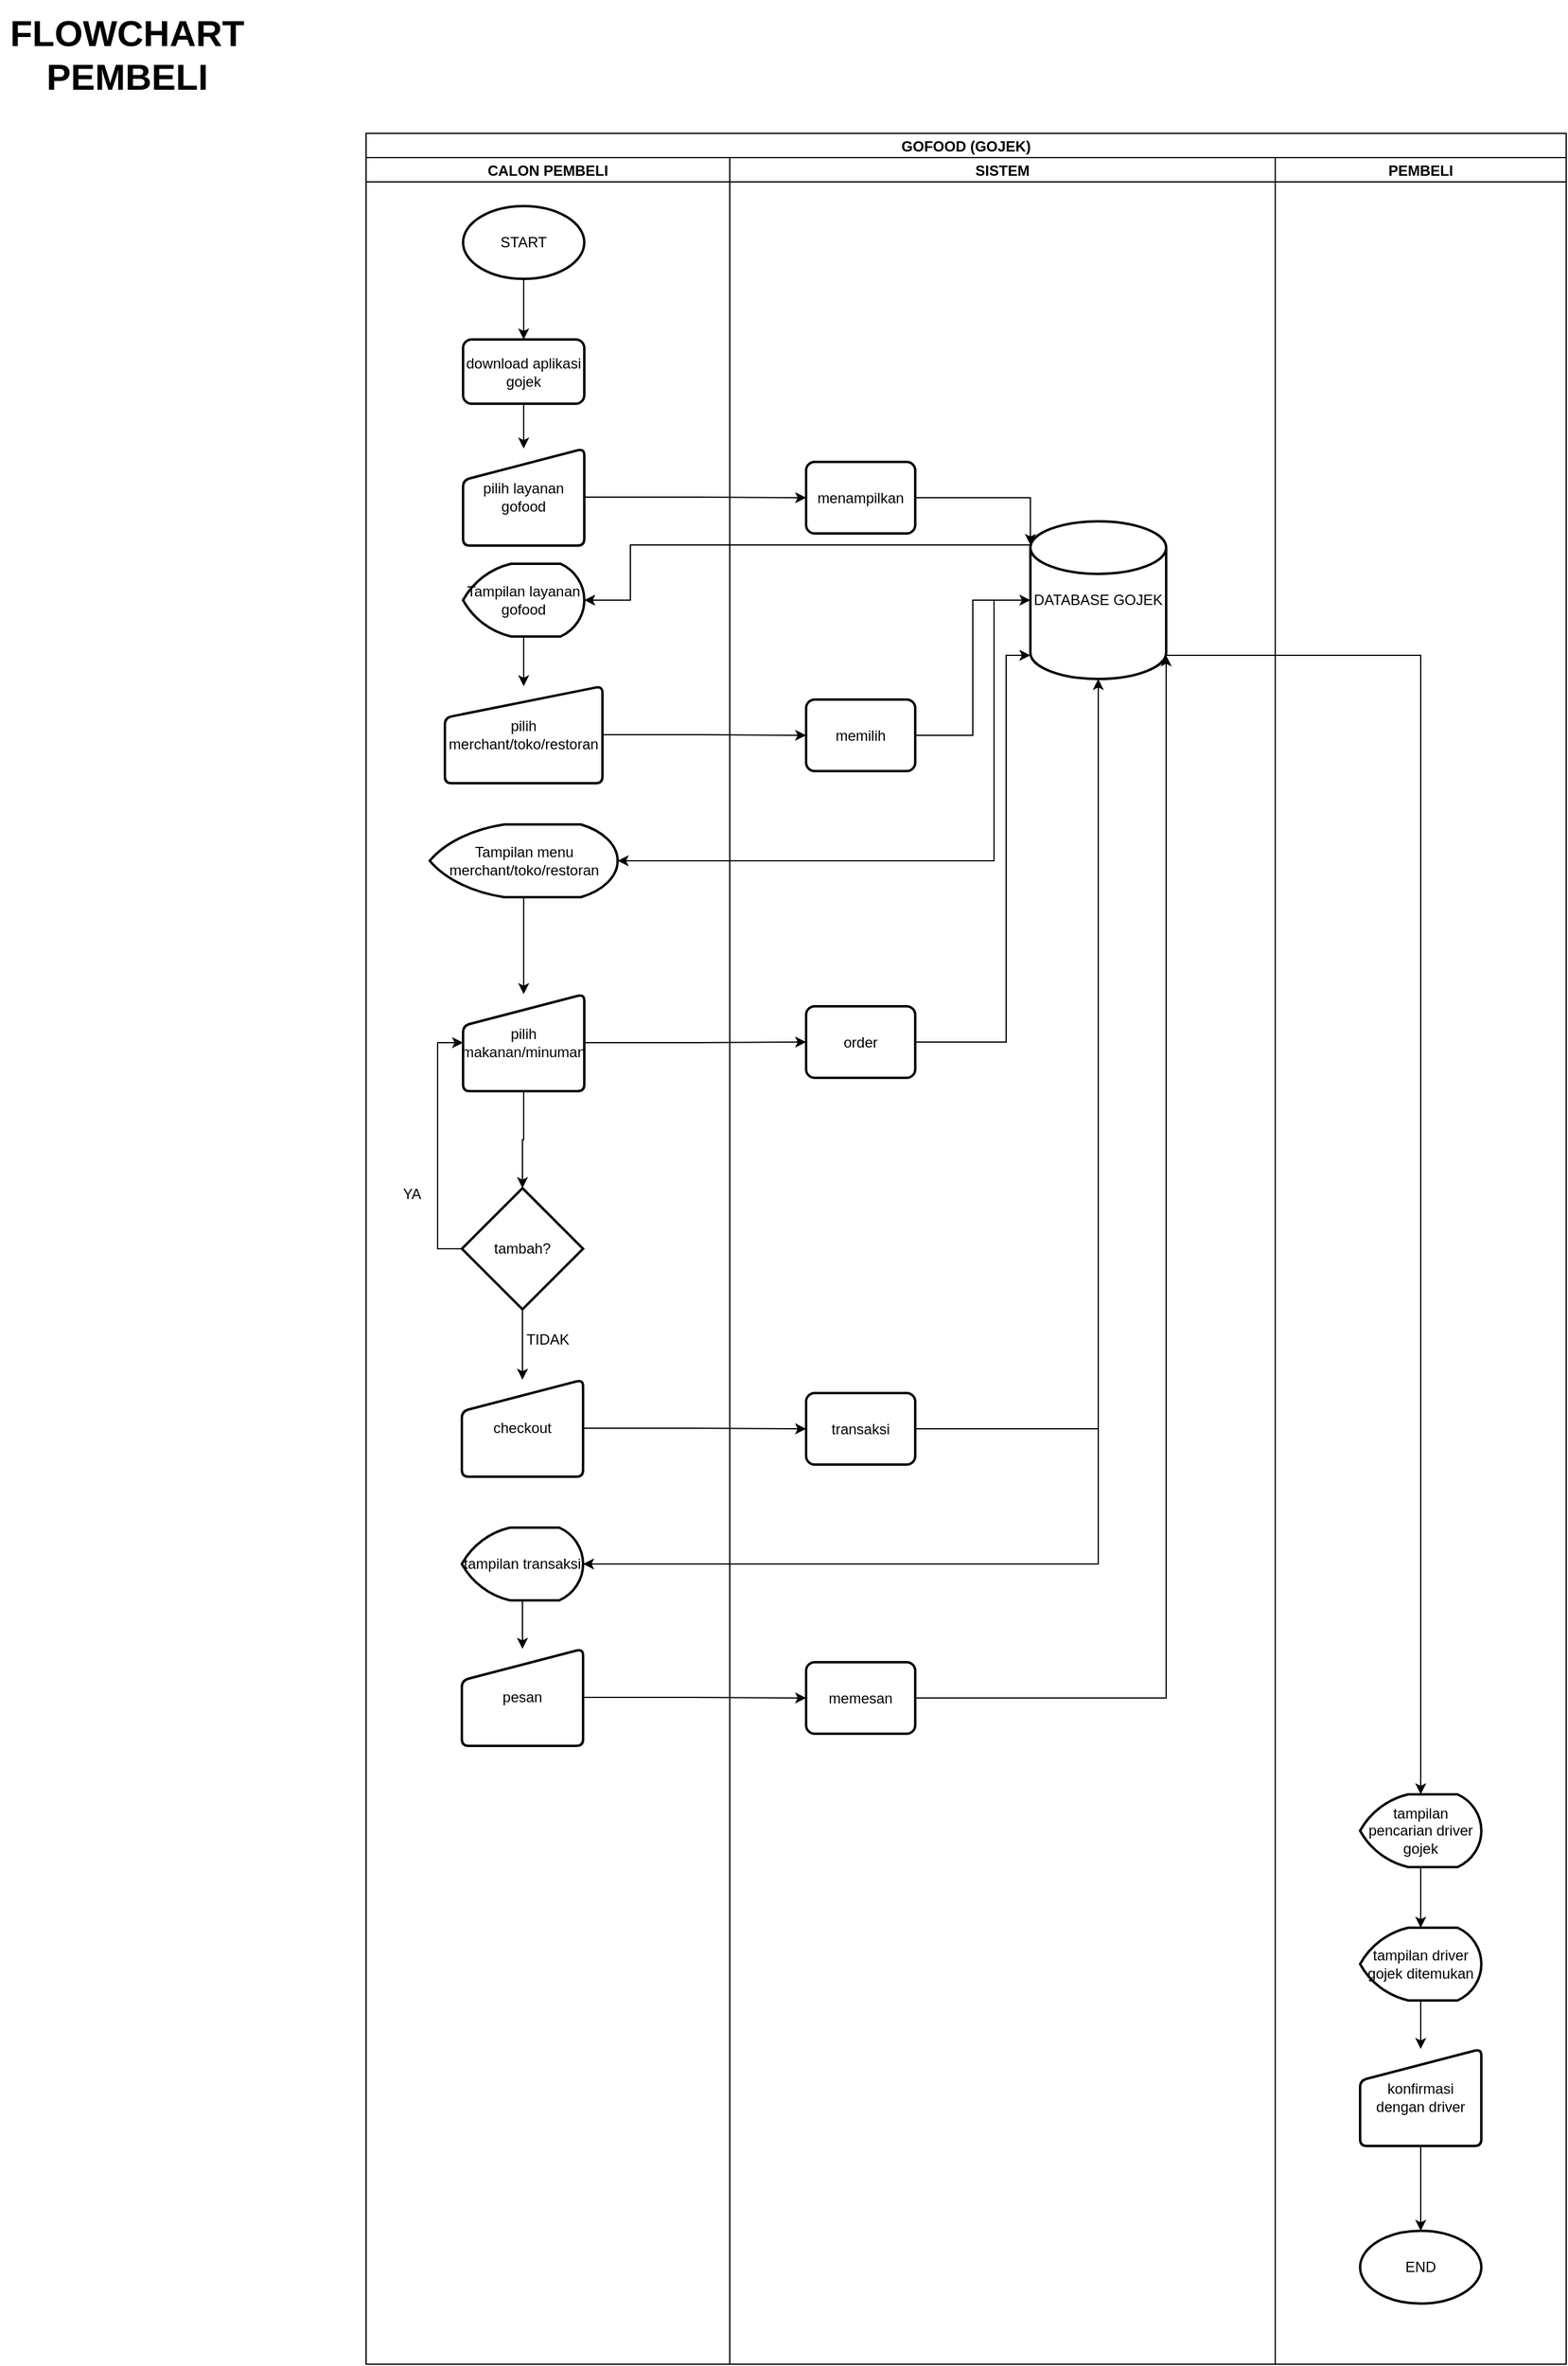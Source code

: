 <mxfile version="16.0.2" type="device"><diagram id="thbml_sTAlidtemUU8IB" name="FLOWCHART"><mxGraphModel dx="1205" dy="739" grid="1" gridSize="10" guides="1" tooltips="1" connect="1" arrows="1" fold="1" page="1" pageScale="1" pageWidth="1654" pageHeight="2336" math="0" shadow="0"><root><mxCell id="0"/><mxCell id="1" parent="0"/><mxCell id="8-l9TRaY3HKtAZbpN6BI-2" value="FLOWCHART PEMBELI" style="text;html=1;strokeColor=none;fillColor=none;align=center;verticalAlign=middle;whiteSpace=wrap;rounded=0;fontSize=30;fontStyle=1" parent="1" vertex="1"><mxGeometry x="30" y="30" width="210" height="90" as="geometry"/></mxCell><mxCell id="8-l9TRaY3HKtAZbpN6BI-3" value="GOFOOD (GOJEK)" style="swimlane;childLayout=stackLayout;resizeParent=1;resizeParentMax=0;startSize=20;" parent="1" vertex="1"><mxGeometry x="332" y="140" width="990" height="1840" as="geometry"/></mxCell><mxCell id="8-l9TRaY3HKtAZbpN6BI-4" value="CALON PEMBELI" style="swimlane;startSize=20;" parent="8-l9TRaY3HKtAZbpN6BI-3" vertex="1"><mxGeometry y="20" width="300" height="1820" as="geometry"/></mxCell><mxCell id="8-l9TRaY3HKtAZbpN6BI-5" style="edgeStyle=orthogonalEdgeStyle;rounded=0;orthogonalLoop=1;jettySize=auto;html=1;exitX=0.5;exitY=1;exitDx=0;exitDy=0;exitPerimeter=0;entryX=0.5;entryY=0;entryDx=0;entryDy=0;" parent="8-l9TRaY3HKtAZbpN6BI-4" source="8-l9TRaY3HKtAZbpN6BI-6" target="11ymziIZwmQ7DHUm7aIY-1" edge="1"><mxGeometry relative="1" as="geometry"><mxPoint x="130" y="138" as="targetPoint"/></mxGeometry></mxCell><mxCell id="8-l9TRaY3HKtAZbpN6BI-6" value="START" style="strokeWidth=2;html=1;shape=mxgraph.flowchart.start_1;whiteSpace=wrap;" parent="8-l9TRaY3HKtAZbpN6BI-4" vertex="1"><mxGeometry x="80" y="40" width="100" height="60" as="geometry"/></mxCell><mxCell id="11ymziIZwmQ7DHUm7aIY-22" style="edgeStyle=orthogonalEdgeStyle;rounded=0;orthogonalLoop=1;jettySize=auto;html=1;exitX=0.5;exitY=1;exitDx=0;exitDy=0;entryX=0.5;entryY=0;entryDx=0;entryDy=0;entryPerimeter=0;" edge="1" parent="8-l9TRaY3HKtAZbpN6BI-4" source="8-l9TRaY3HKtAZbpN6BI-13" target="11ymziIZwmQ7DHUm7aIY-21"><mxGeometry relative="1" as="geometry"/></mxCell><mxCell id="8-l9TRaY3HKtAZbpN6BI-13" value="pilih makanan/minuman" style="html=1;strokeWidth=2;shape=manualInput;whiteSpace=wrap;rounded=1;size=26;arcSize=11;" parent="8-l9TRaY3HKtAZbpN6BI-4" vertex="1"><mxGeometry x="80" y="690" width="100" height="80" as="geometry"/></mxCell><mxCell id="11ymziIZwmQ7DHUm7aIY-3" style="edgeStyle=orthogonalEdgeStyle;rounded=0;orthogonalLoop=1;jettySize=auto;html=1;exitX=0.5;exitY=1;exitDx=0;exitDy=0;entryX=0.5;entryY=0;entryDx=0;entryDy=0;" edge="1" parent="8-l9TRaY3HKtAZbpN6BI-4" source="11ymziIZwmQ7DHUm7aIY-1" target="11ymziIZwmQ7DHUm7aIY-2"><mxGeometry relative="1" as="geometry"/></mxCell><mxCell id="11ymziIZwmQ7DHUm7aIY-1" value="download aplikasi gojek" style="rounded=1;whiteSpace=wrap;html=1;absoluteArcSize=1;arcSize=14;strokeWidth=2;" vertex="1" parent="8-l9TRaY3HKtAZbpN6BI-4"><mxGeometry x="80" y="150" width="100" height="53" as="geometry"/></mxCell><mxCell id="11ymziIZwmQ7DHUm7aIY-2" value="pilih layanan gofood" style="html=1;strokeWidth=2;shape=manualInput;whiteSpace=wrap;rounded=1;size=26;arcSize=11;" vertex="1" parent="8-l9TRaY3HKtAZbpN6BI-4"><mxGeometry x="80" y="240" width="100" height="80" as="geometry"/></mxCell><mxCell id="11ymziIZwmQ7DHUm7aIY-10" style="edgeStyle=orthogonalEdgeStyle;rounded=0;orthogonalLoop=1;jettySize=auto;html=1;exitX=0.5;exitY=1;exitDx=0;exitDy=0;exitPerimeter=0;entryX=0.5;entryY=0;entryDx=0;entryDy=0;" edge="1" parent="8-l9TRaY3HKtAZbpN6BI-4" source="11ymziIZwmQ7DHUm7aIY-7" target="11ymziIZwmQ7DHUm7aIY-9"><mxGeometry relative="1" as="geometry"/></mxCell><mxCell id="11ymziIZwmQ7DHUm7aIY-7" value="Tampilan layanan gofood" style="strokeWidth=2;html=1;shape=mxgraph.flowchart.display;whiteSpace=wrap;" vertex="1" parent="8-l9TRaY3HKtAZbpN6BI-4"><mxGeometry x="80" y="335" width="100" height="60" as="geometry"/></mxCell><mxCell id="11ymziIZwmQ7DHUm7aIY-9" value="pilih merchant/toko/restoran" style="html=1;strokeWidth=2;shape=manualInput;whiteSpace=wrap;rounded=1;size=26;arcSize=11;" vertex="1" parent="8-l9TRaY3HKtAZbpN6BI-4"><mxGeometry x="65" y="436" width="130" height="80" as="geometry"/></mxCell><mxCell id="11ymziIZwmQ7DHUm7aIY-16" style="edgeStyle=orthogonalEdgeStyle;rounded=0;orthogonalLoop=1;jettySize=auto;html=1;exitX=0.5;exitY=1;exitDx=0;exitDy=0;exitPerimeter=0;entryX=0.5;entryY=0;entryDx=0;entryDy=0;" edge="1" parent="8-l9TRaY3HKtAZbpN6BI-4" source="11ymziIZwmQ7DHUm7aIY-11" target="8-l9TRaY3HKtAZbpN6BI-13"><mxGeometry relative="1" as="geometry"/></mxCell><mxCell id="11ymziIZwmQ7DHUm7aIY-11" value="Tampilan menu merchant/toko/restoran" style="strokeWidth=2;html=1;shape=mxgraph.flowchart.display;whiteSpace=wrap;" vertex="1" parent="8-l9TRaY3HKtAZbpN6BI-4"><mxGeometry x="52.5" y="550" width="155" height="60" as="geometry"/></mxCell><mxCell id="11ymziIZwmQ7DHUm7aIY-23" style="edgeStyle=orthogonalEdgeStyle;rounded=0;orthogonalLoop=1;jettySize=auto;html=1;exitX=0;exitY=0.5;exitDx=0;exitDy=0;exitPerimeter=0;entryX=0;entryY=0.5;entryDx=0;entryDy=0;" edge="1" parent="8-l9TRaY3HKtAZbpN6BI-4" source="11ymziIZwmQ7DHUm7aIY-21" target="8-l9TRaY3HKtAZbpN6BI-13"><mxGeometry relative="1" as="geometry"/></mxCell><mxCell id="11ymziIZwmQ7DHUm7aIY-27" style="edgeStyle=orthogonalEdgeStyle;rounded=0;orthogonalLoop=1;jettySize=auto;html=1;exitX=0.5;exitY=1;exitDx=0;exitDy=0;exitPerimeter=0;entryX=0.5;entryY=0;entryDx=0;entryDy=0;" edge="1" parent="8-l9TRaY3HKtAZbpN6BI-4" source="11ymziIZwmQ7DHUm7aIY-21" target="11ymziIZwmQ7DHUm7aIY-26"><mxGeometry relative="1" as="geometry"/></mxCell><mxCell id="11ymziIZwmQ7DHUm7aIY-21" value="tambah?" style="strokeWidth=2;html=1;shape=mxgraph.flowchart.decision;whiteSpace=wrap;" vertex="1" parent="8-l9TRaY3HKtAZbpN6BI-4"><mxGeometry x="79" y="850" width="100" height="100" as="geometry"/></mxCell><mxCell id="11ymziIZwmQ7DHUm7aIY-24" value="YA" style="text;html=1;strokeColor=none;fillColor=none;align=center;verticalAlign=middle;whiteSpace=wrap;rounded=0;" vertex="1" parent="8-l9TRaY3HKtAZbpN6BI-4"><mxGeometry x="8" y="840" width="60" height="30" as="geometry"/></mxCell><mxCell id="11ymziIZwmQ7DHUm7aIY-25" value="TIDAK" style="text;html=1;strokeColor=none;fillColor=none;align=center;verticalAlign=middle;whiteSpace=wrap;rounded=0;" vertex="1" parent="8-l9TRaY3HKtAZbpN6BI-4"><mxGeometry x="120" y="960" width="60" height="30" as="geometry"/></mxCell><mxCell id="11ymziIZwmQ7DHUm7aIY-26" value="checkout" style="html=1;strokeWidth=2;shape=manualInput;whiteSpace=wrap;rounded=1;size=26;arcSize=11;" vertex="1" parent="8-l9TRaY3HKtAZbpN6BI-4"><mxGeometry x="79" y="1008" width="100" height="80" as="geometry"/></mxCell><mxCell id="11ymziIZwmQ7DHUm7aIY-35" style="edgeStyle=orthogonalEdgeStyle;rounded=0;orthogonalLoop=1;jettySize=auto;html=1;exitX=0.5;exitY=1;exitDx=0;exitDy=0;exitPerimeter=0;entryX=0.5;entryY=0;entryDx=0;entryDy=0;" edge="1" parent="8-l9TRaY3HKtAZbpN6BI-4" source="11ymziIZwmQ7DHUm7aIY-31" target="11ymziIZwmQ7DHUm7aIY-34"><mxGeometry relative="1" as="geometry"/></mxCell><mxCell id="11ymziIZwmQ7DHUm7aIY-31" value="tampilan transaksi" style="strokeWidth=2;html=1;shape=mxgraph.flowchart.display;whiteSpace=wrap;" vertex="1" parent="8-l9TRaY3HKtAZbpN6BI-4"><mxGeometry x="79" y="1130" width="100" height="60" as="geometry"/></mxCell><mxCell id="11ymziIZwmQ7DHUm7aIY-34" value="pesan" style="html=1;strokeWidth=2;shape=manualInput;whiteSpace=wrap;rounded=1;size=26;arcSize=11;" vertex="1" parent="8-l9TRaY3HKtAZbpN6BI-4"><mxGeometry x="79" y="1230" width="100" height="80" as="geometry"/></mxCell><mxCell id="8-l9TRaY3HKtAZbpN6BI-36" value="SISTEM" style="swimlane;startSize=20;" parent="8-l9TRaY3HKtAZbpN6BI-3" vertex="1"><mxGeometry x="300" y="20" width="450" height="1820" as="geometry"/></mxCell><mxCell id="8-l9TRaY3HKtAZbpN6BI-39" value="DATABASE GOJEK" style="strokeWidth=2;html=1;shape=mxgraph.flowchart.database;whiteSpace=wrap;" parent="8-l9TRaY3HKtAZbpN6BI-36" vertex="1"><mxGeometry x="248" y="300" width="112" height="130" as="geometry"/></mxCell><mxCell id="11ymziIZwmQ7DHUm7aIY-6" style="edgeStyle=orthogonalEdgeStyle;rounded=0;orthogonalLoop=1;jettySize=auto;html=1;exitX=1;exitY=0.5;exitDx=0;exitDy=0;entryX=0;entryY=0.15;entryDx=0;entryDy=0;entryPerimeter=0;" edge="1" parent="8-l9TRaY3HKtAZbpN6BI-36" source="11ymziIZwmQ7DHUm7aIY-4" target="8-l9TRaY3HKtAZbpN6BI-39"><mxGeometry relative="1" as="geometry"><Array as="points"><mxPoint x="248" y="281"/></Array></mxGeometry></mxCell><mxCell id="11ymziIZwmQ7DHUm7aIY-4" value="menampilkan" style="rounded=1;whiteSpace=wrap;html=1;absoluteArcSize=1;arcSize=14;strokeWidth=2;" vertex="1" parent="8-l9TRaY3HKtAZbpN6BI-36"><mxGeometry x="63" y="251" width="90" height="59" as="geometry"/></mxCell><mxCell id="11ymziIZwmQ7DHUm7aIY-14" style="edgeStyle=orthogonalEdgeStyle;rounded=0;orthogonalLoop=1;jettySize=auto;html=1;exitX=1;exitY=0.5;exitDx=0;exitDy=0;entryX=0;entryY=0.5;entryDx=0;entryDy=0;entryPerimeter=0;" edge="1" parent="8-l9TRaY3HKtAZbpN6BI-36" source="11ymziIZwmQ7DHUm7aIY-12" target="8-l9TRaY3HKtAZbpN6BI-39"><mxGeometry relative="1" as="geometry"/></mxCell><mxCell id="11ymziIZwmQ7DHUm7aIY-12" value="memilih" style="rounded=1;whiteSpace=wrap;html=1;absoluteArcSize=1;arcSize=14;strokeWidth=2;" vertex="1" parent="8-l9TRaY3HKtAZbpN6BI-36"><mxGeometry x="63" y="447" width="90" height="59" as="geometry"/></mxCell><mxCell id="11ymziIZwmQ7DHUm7aIY-19" style="edgeStyle=orthogonalEdgeStyle;rounded=0;orthogonalLoop=1;jettySize=auto;html=1;exitX=1;exitY=0.5;exitDx=0;exitDy=0;entryX=0;entryY=0.85;entryDx=0;entryDy=0;entryPerimeter=0;" edge="1" parent="8-l9TRaY3HKtAZbpN6BI-36" source="11ymziIZwmQ7DHUm7aIY-17" target="8-l9TRaY3HKtAZbpN6BI-39"><mxGeometry relative="1" as="geometry"><Array as="points"><mxPoint x="228" y="730"/><mxPoint x="228" y="411"/></Array></mxGeometry></mxCell><mxCell id="11ymziIZwmQ7DHUm7aIY-17" value="order" style="rounded=1;whiteSpace=wrap;html=1;absoluteArcSize=1;arcSize=14;strokeWidth=2;" vertex="1" parent="8-l9TRaY3HKtAZbpN6BI-36"><mxGeometry x="63" y="700" width="90" height="59" as="geometry"/></mxCell><mxCell id="11ymziIZwmQ7DHUm7aIY-30" style="edgeStyle=orthogonalEdgeStyle;rounded=0;orthogonalLoop=1;jettySize=auto;html=1;exitX=1;exitY=0.5;exitDx=0;exitDy=0;entryX=0.5;entryY=1;entryDx=0;entryDy=0;entryPerimeter=0;" edge="1" parent="8-l9TRaY3HKtAZbpN6BI-36" source="11ymziIZwmQ7DHUm7aIY-28" target="8-l9TRaY3HKtAZbpN6BI-39"><mxGeometry relative="1" as="geometry"/></mxCell><mxCell id="11ymziIZwmQ7DHUm7aIY-28" value="transaksi" style="rounded=1;whiteSpace=wrap;html=1;absoluteArcSize=1;arcSize=14;strokeWidth=2;" vertex="1" parent="8-l9TRaY3HKtAZbpN6BI-36"><mxGeometry x="63" y="1019" width="90" height="59" as="geometry"/></mxCell><mxCell id="11ymziIZwmQ7DHUm7aIY-38" style="edgeStyle=orthogonalEdgeStyle;rounded=0;orthogonalLoop=1;jettySize=auto;html=1;exitX=1;exitY=0.5;exitDx=0;exitDy=0;entryX=1;entryY=0.85;entryDx=0;entryDy=0;entryPerimeter=0;" edge="1" parent="8-l9TRaY3HKtAZbpN6BI-36" source="11ymziIZwmQ7DHUm7aIY-36" target="8-l9TRaY3HKtAZbpN6BI-39"><mxGeometry relative="1" as="geometry"><Array as="points"><mxPoint x="360" y="1271"/></Array></mxGeometry></mxCell><mxCell id="11ymziIZwmQ7DHUm7aIY-36" value="memesan" style="rounded=1;whiteSpace=wrap;html=1;absoluteArcSize=1;arcSize=14;strokeWidth=2;" vertex="1" parent="8-l9TRaY3HKtAZbpN6BI-36"><mxGeometry x="63" y="1241" width="90" height="59" as="geometry"/></mxCell><mxCell id="8-l9TRaY3HKtAZbpN6BI-52" value="PEMBELI" style="swimlane;startSize=20;" parent="8-l9TRaY3HKtAZbpN6BI-3" vertex="1"><mxGeometry x="750" y="20" width="240" height="1820" as="geometry"/></mxCell><mxCell id="11ymziIZwmQ7DHUm7aIY-44" style="edgeStyle=orthogonalEdgeStyle;rounded=0;orthogonalLoop=1;jettySize=auto;html=1;exitX=0.5;exitY=1;exitDx=0;exitDy=0;exitPerimeter=0;entryX=0.5;entryY=0;entryDx=0;entryDy=0;entryPerimeter=0;" edge="1" parent="8-l9TRaY3HKtAZbpN6BI-52" source="11ymziIZwmQ7DHUm7aIY-39" target="11ymziIZwmQ7DHUm7aIY-43"><mxGeometry relative="1" as="geometry"/></mxCell><mxCell id="11ymziIZwmQ7DHUm7aIY-39" value="tampilan pencarian driver gojek" style="strokeWidth=2;html=1;shape=mxgraph.flowchart.display;whiteSpace=wrap;" vertex="1" parent="8-l9TRaY3HKtAZbpN6BI-52"><mxGeometry x="70" y="1350" width="100" height="60" as="geometry"/></mxCell><mxCell id="11ymziIZwmQ7DHUm7aIY-49" style="edgeStyle=orthogonalEdgeStyle;rounded=0;orthogonalLoop=1;jettySize=auto;html=1;exitX=0.5;exitY=1;exitDx=0;exitDy=0;exitPerimeter=0;entryX=0.5;entryY=0;entryDx=0;entryDy=0;" edge="1" parent="8-l9TRaY3HKtAZbpN6BI-52" source="11ymziIZwmQ7DHUm7aIY-43" target="11ymziIZwmQ7DHUm7aIY-46"><mxGeometry relative="1" as="geometry"/></mxCell><mxCell id="11ymziIZwmQ7DHUm7aIY-43" value="tampilan driver gojek ditemukan" style="strokeWidth=2;html=1;shape=mxgraph.flowchart.display;whiteSpace=wrap;" vertex="1" parent="8-l9TRaY3HKtAZbpN6BI-52"><mxGeometry x="70" y="1460" width="100" height="60" as="geometry"/></mxCell><mxCell id="11ymziIZwmQ7DHUm7aIY-48" style="edgeStyle=orthogonalEdgeStyle;rounded=0;orthogonalLoop=1;jettySize=auto;html=1;exitX=0.5;exitY=1;exitDx=0;exitDy=0;entryX=0.5;entryY=0;entryDx=0;entryDy=0;entryPerimeter=0;" edge="1" parent="8-l9TRaY3HKtAZbpN6BI-52" source="11ymziIZwmQ7DHUm7aIY-46" target="11ymziIZwmQ7DHUm7aIY-47"><mxGeometry relative="1" as="geometry"/></mxCell><mxCell id="11ymziIZwmQ7DHUm7aIY-46" value="konfirmasi dengan driver" style="html=1;strokeWidth=2;shape=manualInput;whiteSpace=wrap;rounded=1;size=26;arcSize=11;" vertex="1" parent="8-l9TRaY3HKtAZbpN6BI-52"><mxGeometry x="70" y="1560" width="100" height="80" as="geometry"/></mxCell><mxCell id="11ymziIZwmQ7DHUm7aIY-47" value="END" style="strokeWidth=2;html=1;shape=mxgraph.flowchart.start_1;whiteSpace=wrap;" vertex="1" parent="8-l9TRaY3HKtAZbpN6BI-52"><mxGeometry x="70" y="1710" width="100" height="60" as="geometry"/></mxCell><mxCell id="11ymziIZwmQ7DHUm7aIY-5" style="edgeStyle=orthogonalEdgeStyle;rounded=0;orthogonalLoop=1;jettySize=auto;html=1;exitX=1;exitY=0.5;exitDx=0;exitDy=0;entryX=0;entryY=0.5;entryDx=0;entryDy=0;" edge="1" parent="8-l9TRaY3HKtAZbpN6BI-3" source="11ymziIZwmQ7DHUm7aIY-2" target="11ymziIZwmQ7DHUm7aIY-4"><mxGeometry relative="1" as="geometry"/></mxCell><mxCell id="11ymziIZwmQ7DHUm7aIY-8" style="edgeStyle=orthogonalEdgeStyle;rounded=0;orthogonalLoop=1;jettySize=auto;html=1;exitX=0;exitY=0.15;exitDx=0;exitDy=0;exitPerimeter=0;entryX=1;entryY=0.5;entryDx=0;entryDy=0;entryPerimeter=0;" edge="1" parent="8-l9TRaY3HKtAZbpN6BI-3" source="8-l9TRaY3HKtAZbpN6BI-39" target="11ymziIZwmQ7DHUm7aIY-7"><mxGeometry relative="1" as="geometry"><Array as="points"><mxPoint x="218" y="339"/><mxPoint x="218" y="385"/></Array></mxGeometry></mxCell><mxCell id="11ymziIZwmQ7DHUm7aIY-13" style="edgeStyle=orthogonalEdgeStyle;rounded=0;orthogonalLoop=1;jettySize=auto;html=1;exitX=1;exitY=0.5;exitDx=0;exitDy=0;entryX=0;entryY=0.5;entryDx=0;entryDy=0;" edge="1" parent="8-l9TRaY3HKtAZbpN6BI-3" source="11ymziIZwmQ7DHUm7aIY-9" target="11ymziIZwmQ7DHUm7aIY-12"><mxGeometry relative="1" as="geometry"/></mxCell><mxCell id="11ymziIZwmQ7DHUm7aIY-15" style="edgeStyle=orthogonalEdgeStyle;rounded=0;orthogonalLoop=1;jettySize=auto;html=1;exitX=0;exitY=0.5;exitDx=0;exitDy=0;exitPerimeter=0;entryX=1;entryY=0.5;entryDx=0;entryDy=0;entryPerimeter=0;" edge="1" parent="8-l9TRaY3HKtAZbpN6BI-3" source="8-l9TRaY3HKtAZbpN6BI-39" target="11ymziIZwmQ7DHUm7aIY-11"><mxGeometry relative="1" as="geometry"><Array as="points"><mxPoint x="518" y="385"/><mxPoint x="518" y="600"/></Array></mxGeometry></mxCell><mxCell id="11ymziIZwmQ7DHUm7aIY-18" style="edgeStyle=orthogonalEdgeStyle;rounded=0;orthogonalLoop=1;jettySize=auto;html=1;exitX=1;exitY=0.5;exitDx=0;exitDy=0;entryX=0;entryY=0.5;entryDx=0;entryDy=0;" edge="1" parent="8-l9TRaY3HKtAZbpN6BI-3" source="8-l9TRaY3HKtAZbpN6BI-13" target="11ymziIZwmQ7DHUm7aIY-17"><mxGeometry relative="1" as="geometry"/></mxCell><mxCell id="11ymziIZwmQ7DHUm7aIY-29" style="edgeStyle=orthogonalEdgeStyle;rounded=0;orthogonalLoop=1;jettySize=auto;html=1;exitX=1;exitY=0.5;exitDx=0;exitDy=0;entryX=0;entryY=0.5;entryDx=0;entryDy=0;" edge="1" parent="8-l9TRaY3HKtAZbpN6BI-3" source="11ymziIZwmQ7DHUm7aIY-26" target="11ymziIZwmQ7DHUm7aIY-28"><mxGeometry relative="1" as="geometry"/></mxCell><mxCell id="11ymziIZwmQ7DHUm7aIY-33" style="edgeStyle=orthogonalEdgeStyle;rounded=0;orthogonalLoop=1;jettySize=auto;html=1;exitX=0.5;exitY=1;exitDx=0;exitDy=0;exitPerimeter=0;entryX=1;entryY=0.5;entryDx=0;entryDy=0;entryPerimeter=0;" edge="1" parent="8-l9TRaY3HKtAZbpN6BI-3" source="8-l9TRaY3HKtAZbpN6BI-39" target="11ymziIZwmQ7DHUm7aIY-31"><mxGeometry relative="1" as="geometry"/></mxCell><mxCell id="11ymziIZwmQ7DHUm7aIY-37" style="edgeStyle=orthogonalEdgeStyle;rounded=0;orthogonalLoop=1;jettySize=auto;html=1;exitX=1;exitY=0.5;exitDx=0;exitDy=0;entryX=0;entryY=0.5;entryDx=0;entryDy=0;" edge="1" parent="8-l9TRaY3HKtAZbpN6BI-3" source="11ymziIZwmQ7DHUm7aIY-34" target="11ymziIZwmQ7DHUm7aIY-36"><mxGeometry relative="1" as="geometry"/></mxCell><mxCell id="11ymziIZwmQ7DHUm7aIY-42" style="edgeStyle=orthogonalEdgeStyle;rounded=0;orthogonalLoop=1;jettySize=auto;html=1;exitX=1;exitY=0.85;exitDx=0;exitDy=0;exitPerimeter=0;entryX=0.5;entryY=0;entryDx=0;entryDy=0;entryPerimeter=0;" edge="1" parent="8-l9TRaY3HKtAZbpN6BI-3" source="8-l9TRaY3HKtAZbpN6BI-39" target="11ymziIZwmQ7DHUm7aIY-39"><mxGeometry relative="1" as="geometry"/></mxCell></root></mxGraphModel></diagram></mxfile>